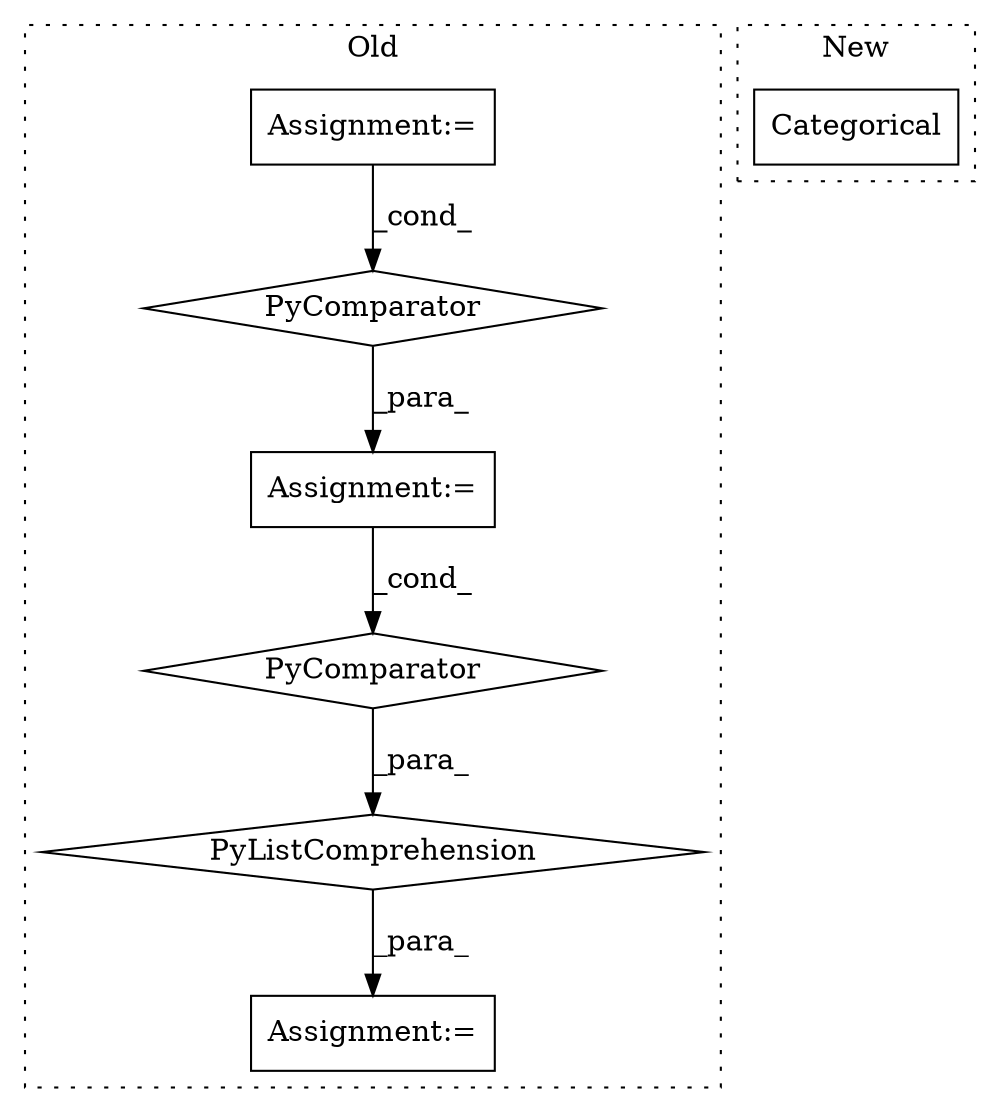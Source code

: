 digraph G {
subgraph cluster0 {
1 [label="PyComparator" a="113" s="7486" l="26" shape="diamond"];
3 [label="PyListComprehension" a="109" s="7542" l="116" shape="diamond"];
4 [label="Assignment:=" a="7" s="7526" l="1" shape="box"];
5 [label="Assignment:=" a="7" s="7486" l="26" shape="box"];
6 [label="PyComparator" a="113" s="7625" l="25" shape="diamond"];
7 [label="Assignment:=" a="7" s="7625" l="25" shape="box"];
label = "Old";
style="dotted";
}
subgraph cluster1 {
2 [label="Categorical" a="32" s="7625,7684" l="12,1" shape="box"];
label = "New";
style="dotted";
}
1 -> 7 [label="_para_"];
3 -> 4 [label="_para_"];
5 -> 1 [label="_cond_"];
6 -> 3 [label="_para_"];
7 -> 6 [label="_cond_"];
}